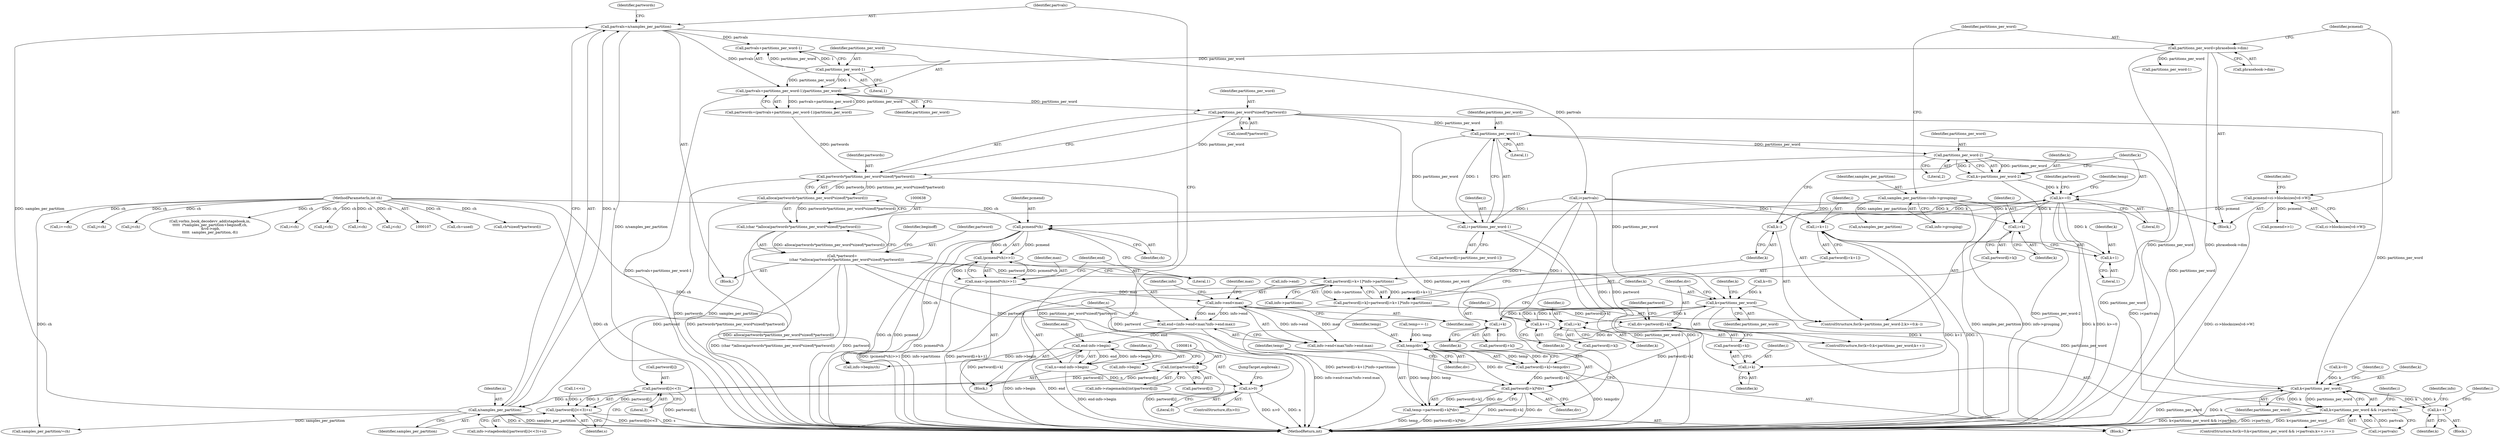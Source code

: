 digraph "0_Android_659030a2e80c38fb8da0a4eb68695349eec6778b@API" {
"1000642" [label="(Call,partitions_per_word*sizeof(*partword))"];
"1000627" [label="(Call,(partvals+partitions_per_word-1)/partitions_per_word)"];
"1000619" [label="(Call,partvals=n/samples_per_partition)"];
"1000621" [label="(Call,n/samples_per_partition)"];
"1000614" [label="(Call,n>0)"];
"1000606" [label="(Call,n=end-info->begin)"];
"1000608" [label="(Call,end-info->begin)"];
"1000593" [label="(Call,end=(info->end<max?info->end:max))"];
"1000596" [label="(Call,info->end<max)"];
"1000585" [label="(Call,max=(pcmend*ch)>>1)"];
"1000587" [label="(Call,(pcmend*ch)>>1)"];
"1000588" [label="(Call,pcmend*ch)"];
"1000155" [label="(Call,pcmend=ci->blocksizes[vd->W])"];
"1000112" [label="(MethodParameterIn,int ch)"];
"1000143" [label="(Call,samples_per_partition=info->grouping)"];
"1000630" [label="(Call,partitions_per_word-1)"];
"1000149" [label="(Call,partitions_per_word=phrasebook->dim)"];
"1000640" [label="(Call,partwords*partitions_per_word*sizeof(*partword))"];
"1000639" [label="(Call,alloca(partwords*partitions_per_word*sizeof(*partword)))"];
"1000637" [label="(Call,(char *)alloca(partwords*partitions_per_word*sizeof(*partword)))"];
"1000635" [label="(Call,*partword=\n        (char *)alloca(partwords*partitions_per_word*sizeof(*partword)))"];
"1000730" [label="(Call,partword[i+k+1]*info->partitions)"];
"1000724" [label="(Call,partword[i+k]=partword[i+k+1]*info->partitions)"];
"1000766" [label="(Call,div=partword[i+k])"];
"1000779" [label="(Call,temp/div)"];
"1000773" [label="(Call,partword[i+k]=temp/div)"];
"1000784" [label="(Call,partword[i+k]*div)"];
"1000782" [label="(Call,temp-=partword[i+k]*div)"];
"1000813" [label="(Call,(int)partword[i])"];
"1000834" [label="(Call,partword[i]<<3)"];
"1000833" [label="(Call,(partword[i]<<3)+s)"];
"1000709" [label="(Call,partitions_per_word-1)"];
"1000707" [label="(Call,i+partitions_per_word-1)"];
"1000716" [label="(Call,partitions_per_word-2)"];
"1000714" [label="(Call,k=partitions_per_word-2)"];
"1000719" [label="(Call,k>=0)"];
"1000722" [label="(Call,k--)"];
"1000727" [label="(Call,i+k)"];
"1000733" [label="(Call,i+k+1)"];
"1000735" [label="(Call,k+1)"];
"1000759" [label="(Call,k<partitions_per_word)"];
"1000762" [label="(Call,k++)"];
"1000770" [label="(Call,i+k)"];
"1000776" [label="(Call,i+k)"];
"1000787" [label="(Call,i+k)"];
"1000796" [label="(Call,k<partitions_per_word)"];
"1000795" [label="(Call,k<partitions_per_word && i<partvals)"];
"1000803" [label="(Call,k++)"];
"1000714" [label="(Call,k=partitions_per_word-2)"];
"1000796" [label="(Call,k<partitions_per_word)"];
"1000711" [label="(Literal,1)"];
"1000717" [label="(Identifier,partitions_per_word)"];
"1000784" [label="(Call,partword[i+k]*div)"];
"1000151" [label="(Call,phrasebook->dim)"];
"1000610" [label="(Call,info->begin)"];
"1000729" [label="(Identifier,k)"];
"1000695" [label="(Identifier,i)"];
"1000156" [label="(Identifier,pcmend)"];
"1000636" [label="(Identifier,partword)"];
"1000839" [label="(Identifier,s)"];
"1000609" [label="(Identifier,end)"];
"1000861" [label="(JumpTarget,eopbreak:)"];
"1000591" [label="(Literal,1)"];
"1000726" [label="(Identifier,partword)"];
"1000608" [label="(Call,end-info->begin)"];
"1000240" [label="(Call,ch=used)"];
"1000724" [label="(Call,partword[i+k]=partword[i+k+1]*info->partitions)"];
"1000635" [label="(Call,*partword=\n        (char *)alloca(partwords*partitions_per_word*sizeof(*partword)))"];
"1000780" [label="(Identifier,temp)"];
"1000587" [label="(Call,(pcmend*ch)>>1)"];
"1000762" [label="(Call,k++)"];
"1000585" [label="(Call,max=(pcmend*ch)>>1)"];
"1000818" [label="(Call,1<<s)"];
"1000639" [label="(Call,alloca(partwords*partitions_per_word*sizeof(*partword)))"];
"1000145" [label="(Call,info->grouping)"];
"1000800" [label="(Identifier,i)"];
"1000793" [label="(Identifier,k)"];
"1000709" [label="(Call,partitions_per_word-1)"];
"1000675" [label="(Call,samples_per_partition/=ch)"];
"1000811" [label="(Identifier,info)"];
"1000144" [label="(Identifier,samples_per_partition)"];
"1000772" [label="(Identifier,k)"];
"1000755" [label="(ControlStructure,for(k=0;k<partitions_per_word;k++))"];
"1000834" [label="(Call,partword[i]<<3)"];
"1000791" [label="(ControlStructure,for(k=0;k<partitions_per_word && i<partvals;k++,i++))"];
"1000734" [label="(Identifier,i)"];
"1000637" [label="(Call,(char *)alloca(partwords*partitions_per_word*sizeof(*partword)))"];
"1000597" [label="(Call,info->end)"];
"1000766" [label="(Call,div=partword[i+k])"];
"1000649" [label="(Identifier,beginoff)"];
"1000617" [label="(Block,)"];
"1000595" [label="(Call,info->end<max?info->end:max)"];
"1000593" [label="(Call,end=(info->end<max?info->end:max))"];
"1000738" [label="(Call,info->partitions)"];
"1000799" [label="(Call,i<partvals)"];
"1000143" [label="(Call,samples_per_partition=info->grouping)"];
"1000252" [label="(Call,ch*sizeof(*partword))"];
"1000167" [label="(Identifier,info)"];
"1000215" [label="(Call,partitions_per_word-1)"];
"1000206" [label="(Call,n/samples_per_partition)"];
"1000760" [label="(Identifier,k)"];
"1000719" [label="(Call,k>=0)"];
"1000596" [label="(Call,info->end<max)"];
"1000626" [label="(Identifier,partwords)"];
"1000833" [label="(Call,(partword[i]<<3)+s)"];
"1000650" [label="(Call,info->begin/ch)"];
"1000787" [label="(Call,i+k)"];
"1000631" [label="(Identifier,partitions_per_word)"];
"1000707" [label="(Call,i+partitions_per_word-1)"];
"1000588" [label="(Call,pcmend*ch)"];
"1000725" [label="(Call,partword[i+k])"];
"1000149" [label="(Call,partitions_per_word=phrasebook->dim)"];
"1000619" [label="(Call,partvals=n/samples_per_partition)"];
"1000642" [label="(Call,partitions_per_word*sizeof(*partword))"];
"1000614" [label="(Call,n>0)"];
"1000778" [label="(Identifier,k)"];
"1000644" [label="(Call,sizeof(*partword))"];
"1000731" [label="(Call,partword[i+k+1])"];
"1000607" [label="(Identifier,n)"];
"1000670" [label="(Call,i==ch)"];
"1000728" [label="(Identifier,i)"];
"1000797" [label="(Identifier,k)"];
"1000802" [label="(Block,)"];
"1000835" [label="(Call,partword[i])"];
"1000785" [label="(Call,partword[i+k])"];
"1000789" [label="(Identifier,k)"];
"1000779" [label="(Call,temp/div)"];
"1000721" [label="(Literal,0)"];
"1000783" [label="(Identifier,temp)"];
"1000586" [label="(Identifier,max)"];
"1000771" [label="(Identifier,i)"];
"1000710" [label="(Identifier,partitions_per_word)"];
"1000763" [label="(Identifier,k)"];
"1000737" [label="(Literal,1)"];
"1000730" [label="(Call,partword[i+k+1]*info->partitions)"];
"1000813" [label="(Call,(int)partword[i])"];
"1000602" [label="(Identifier,info)"];
"1000804" [label="(Identifier,k)"];
"1000622" [label="(Identifier,n)"];
"1000767" [label="(Identifier,div)"];
"1000781" [label="(Identifier,div)"];
"1000600" [label="(Identifier,max)"];
"1000155" [label="(Call,pcmend=ci->blocksizes[vd->W])"];
"1000157" [label="(Call,ci->blocksizes[vd->W])"];
"1000604" [label="(Identifier,max)"];
"1000761" [label="(Identifier,partitions_per_word)"];
"1000733" [label="(Call,i+k+1)"];
"1000742" [label="(Identifier,temp)"];
"1000474" [label="(Call,j<ch)"];
"1000829" [label="(Call,info->stagebooks[(partword[i]<<3)+s])"];
"1000722" [label="(Call,k--)"];
"1000354" [label="(Call,j<ch)"];
"1000777" [label="(Identifier,i)"];
"1000792" [label="(Call,k=0)"];
"1000795" [label="(Call,k<partitions_per_word && i<partvals)"];
"1000621" [label="(Call,n/samples_per_partition)"];
"1000776" [label="(Call,i+k)"];
"1000613" [label="(ControlStructure,if(n>0))"];
"1000623" [label="(Identifier,samples_per_partition)"];
"1000809" [label="(Call,info->stagemasks[(int)partword[i]])"];
"1000773" [label="(Call,partword[i+k]=temp/div)"];
"1000864" [label="(MethodReturn,int)"];
"1000713" [label="(ControlStructure,for(k=partitions_per_word-2;k>=0;k--))"];
"1000174" [label="(Call,pcmend>>1)"];
"1000715" [label="(Identifier,k)"];
"1000768" [label="(Call,partword[i+k])"];
"1000815" [label="(Call,partword[i])"];
"1000705" [label="(Call,partword[i+partitions_per_word-1])"];
"1000150" [label="(Identifier,partitions_per_word)"];
"1000838" [label="(Literal,3)"];
"1000774" [label="(Call,partword[i+k])"];
"1000708" [label="(Identifier,i)"];
"1000756" [label="(Call,k=0)"];
"1000759" [label="(Call,k<partitions_per_word)"];
"1000750" [label="(Call,temp==-1)"];
"1000842" [label="(Call,vorbis_book_decodevv_add(stagebook,in,\n\t\t\t\t\t  i*samples_per_partition+beginoff,ch,\n &vd->opb,\n\t\t\t\t\t  samples_per_partition,-8))"];
"1000633" [label="(Identifier,partitions_per_word)"];
"1000718" [label="(Literal,2)"];
"1000798" [label="(Identifier,partitions_per_word)"];
"1000643" [label="(Identifier,partitions_per_word)"];
"1000803" [label="(Call,k++)"];
"1000223" [label="(Call,i<ch)"];
"1000627" [label="(Call,(partvals+partitions_per_word-1)/partitions_per_word)"];
"1000628" [label="(Call,partvals+partitions_per_word-1)"];
"1000727" [label="(Call,i+k)"];
"1000775" [label="(Identifier,partword)"];
"1000694" [label="(Call,i<partvals)"];
"1000113" [label="(Block,)"];
"1000716" [label="(Call,partitions_per_word-2)"];
"1000616" [label="(Literal,0)"];
"1000735" [label="(Call,k+1)"];
"1000589" [label="(Identifier,pcmend)"];
"1000391" [label="(Call,j<ch)"];
"1000632" [label="(Literal,1)"];
"1000782" [label="(Call,temp-=partword[i+k]*div)"];
"1000764" [label="(Block,)"];
"1000112" [label="(MethodParameterIn,int ch)"];
"1000630" [label="(Call,partitions_per_word-1)"];
"1000659" [label="(Call,i<ch)"];
"1000790" [label="(Identifier,div)"];
"1000723" [label="(Identifier,k)"];
"1000806" [label="(Identifier,i)"];
"1000620" [label="(Identifier,partvals)"];
"1000788" [label="(Identifier,i)"];
"1000625" [label="(Call,partwords=(partvals+partitions_per_word-1)/partitions_per_word)"];
"1000261" [label="(Call,j<ch)"];
"1000640" [label="(Call,partwords*partitions_per_word*sizeof(*partword))"];
"1000736" [label="(Identifier,k)"];
"1000606" [label="(Call,n=end-info->begin)"];
"1000615" [label="(Identifier,n)"];
"1000770" [label="(Call,i+k)"];
"1000583" [label="(Block,)"];
"1000590" [label="(Identifier,ch)"];
"1000641" [label="(Identifier,partwords)"];
"1000720" [label="(Identifier,k)"];
"1000594" [label="(Identifier,end)"];
"1000642" -> "1000640"  [label="AST: "];
"1000642" -> "1000644"  [label="CFG: "];
"1000643" -> "1000642"  [label="AST: "];
"1000644" -> "1000642"  [label="AST: "];
"1000640" -> "1000642"  [label="CFG: "];
"1000642" -> "1000864"  [label="DDG: partitions_per_word"];
"1000642" -> "1000640"  [label="DDG: partitions_per_word"];
"1000627" -> "1000642"  [label="DDG: partitions_per_word"];
"1000642" -> "1000709"  [label="DDG: partitions_per_word"];
"1000642" -> "1000796"  [label="DDG: partitions_per_word"];
"1000627" -> "1000625"  [label="AST: "];
"1000627" -> "1000633"  [label="CFG: "];
"1000628" -> "1000627"  [label="AST: "];
"1000633" -> "1000627"  [label="AST: "];
"1000625" -> "1000627"  [label="CFG: "];
"1000627" -> "1000864"  [label="DDG: partvals+partitions_per_word-1"];
"1000627" -> "1000625"  [label="DDG: partvals+partitions_per_word-1"];
"1000627" -> "1000625"  [label="DDG: partitions_per_word"];
"1000619" -> "1000627"  [label="DDG: partvals"];
"1000630" -> "1000627"  [label="DDG: partitions_per_word"];
"1000630" -> "1000627"  [label="DDG: 1"];
"1000619" -> "1000617"  [label="AST: "];
"1000619" -> "1000621"  [label="CFG: "];
"1000620" -> "1000619"  [label="AST: "];
"1000621" -> "1000619"  [label="AST: "];
"1000626" -> "1000619"  [label="CFG: "];
"1000619" -> "1000864"  [label="DDG: n/samples_per_partition"];
"1000621" -> "1000619"  [label="DDG: n"];
"1000621" -> "1000619"  [label="DDG: samples_per_partition"];
"1000619" -> "1000628"  [label="DDG: partvals"];
"1000619" -> "1000694"  [label="DDG: partvals"];
"1000621" -> "1000623"  [label="CFG: "];
"1000622" -> "1000621"  [label="AST: "];
"1000623" -> "1000621"  [label="AST: "];
"1000621" -> "1000864"  [label="DDG: n"];
"1000621" -> "1000864"  [label="DDG: samples_per_partition"];
"1000614" -> "1000621"  [label="DDG: n"];
"1000143" -> "1000621"  [label="DDG: samples_per_partition"];
"1000621" -> "1000675"  [label="DDG: samples_per_partition"];
"1000614" -> "1000613"  [label="AST: "];
"1000614" -> "1000616"  [label="CFG: "];
"1000615" -> "1000614"  [label="AST: "];
"1000616" -> "1000614"  [label="AST: "];
"1000620" -> "1000614"  [label="CFG: "];
"1000861" -> "1000614"  [label="CFG: "];
"1000614" -> "1000864"  [label="DDG: n>0"];
"1000614" -> "1000864"  [label="DDG: n"];
"1000606" -> "1000614"  [label="DDG: n"];
"1000606" -> "1000583"  [label="AST: "];
"1000606" -> "1000608"  [label="CFG: "];
"1000607" -> "1000606"  [label="AST: "];
"1000608" -> "1000606"  [label="AST: "];
"1000615" -> "1000606"  [label="CFG: "];
"1000606" -> "1000864"  [label="DDG: end-info->begin"];
"1000608" -> "1000606"  [label="DDG: end"];
"1000608" -> "1000606"  [label="DDG: info->begin"];
"1000608" -> "1000610"  [label="CFG: "];
"1000609" -> "1000608"  [label="AST: "];
"1000610" -> "1000608"  [label="AST: "];
"1000608" -> "1000864"  [label="DDG: info->begin"];
"1000608" -> "1000864"  [label="DDG: end"];
"1000593" -> "1000608"  [label="DDG: end"];
"1000608" -> "1000650"  [label="DDG: info->begin"];
"1000593" -> "1000583"  [label="AST: "];
"1000593" -> "1000595"  [label="CFG: "];
"1000594" -> "1000593"  [label="AST: "];
"1000595" -> "1000593"  [label="AST: "];
"1000607" -> "1000593"  [label="CFG: "];
"1000593" -> "1000864"  [label="DDG: info->end<max?info->end:max"];
"1000596" -> "1000593"  [label="DDG: info->end"];
"1000596" -> "1000593"  [label="DDG: max"];
"1000596" -> "1000595"  [label="AST: "];
"1000596" -> "1000600"  [label="CFG: "];
"1000597" -> "1000596"  [label="AST: "];
"1000600" -> "1000596"  [label="AST: "];
"1000602" -> "1000596"  [label="CFG: "];
"1000604" -> "1000596"  [label="CFG: "];
"1000585" -> "1000596"  [label="DDG: max"];
"1000596" -> "1000595"  [label="DDG: info->end"];
"1000596" -> "1000595"  [label="DDG: max"];
"1000585" -> "1000583"  [label="AST: "];
"1000585" -> "1000587"  [label="CFG: "];
"1000586" -> "1000585"  [label="AST: "];
"1000587" -> "1000585"  [label="AST: "];
"1000594" -> "1000585"  [label="CFG: "];
"1000585" -> "1000864"  [label="DDG: (pcmend*ch)>>1"];
"1000587" -> "1000585"  [label="DDG: pcmend*ch"];
"1000587" -> "1000585"  [label="DDG: 1"];
"1000587" -> "1000591"  [label="CFG: "];
"1000588" -> "1000587"  [label="AST: "];
"1000591" -> "1000587"  [label="AST: "];
"1000587" -> "1000864"  [label="DDG: pcmend*ch"];
"1000588" -> "1000587"  [label="DDG: pcmend"];
"1000588" -> "1000587"  [label="DDG: ch"];
"1000588" -> "1000590"  [label="CFG: "];
"1000589" -> "1000588"  [label="AST: "];
"1000590" -> "1000588"  [label="AST: "];
"1000591" -> "1000588"  [label="CFG: "];
"1000588" -> "1000864"  [label="DDG: pcmend"];
"1000588" -> "1000864"  [label="DDG: ch"];
"1000155" -> "1000588"  [label="DDG: pcmend"];
"1000112" -> "1000588"  [label="DDG: ch"];
"1000588" -> "1000650"  [label="DDG: ch"];
"1000155" -> "1000113"  [label="AST: "];
"1000155" -> "1000157"  [label="CFG: "];
"1000156" -> "1000155"  [label="AST: "];
"1000157" -> "1000155"  [label="AST: "];
"1000167" -> "1000155"  [label="CFG: "];
"1000155" -> "1000864"  [label="DDG: ci->blocksizes[vd->W]"];
"1000155" -> "1000174"  [label="DDG: pcmend"];
"1000112" -> "1000107"  [label="AST: "];
"1000112" -> "1000864"  [label="DDG: ch"];
"1000112" -> "1000223"  [label="DDG: ch"];
"1000112" -> "1000240"  [label="DDG: ch"];
"1000112" -> "1000252"  [label="DDG: ch"];
"1000112" -> "1000261"  [label="DDG: ch"];
"1000112" -> "1000354"  [label="DDG: ch"];
"1000112" -> "1000391"  [label="DDG: ch"];
"1000112" -> "1000474"  [label="DDG: ch"];
"1000112" -> "1000650"  [label="DDG: ch"];
"1000112" -> "1000659"  [label="DDG: ch"];
"1000112" -> "1000670"  [label="DDG: ch"];
"1000112" -> "1000675"  [label="DDG: ch"];
"1000112" -> "1000842"  [label="DDG: ch"];
"1000143" -> "1000113"  [label="AST: "];
"1000143" -> "1000145"  [label="CFG: "];
"1000144" -> "1000143"  [label="AST: "];
"1000145" -> "1000143"  [label="AST: "];
"1000150" -> "1000143"  [label="CFG: "];
"1000143" -> "1000864"  [label="DDG: samples_per_partition"];
"1000143" -> "1000864"  [label="DDG: info->grouping"];
"1000143" -> "1000206"  [label="DDG: samples_per_partition"];
"1000630" -> "1000628"  [label="AST: "];
"1000630" -> "1000632"  [label="CFG: "];
"1000631" -> "1000630"  [label="AST: "];
"1000632" -> "1000630"  [label="AST: "];
"1000628" -> "1000630"  [label="CFG: "];
"1000630" -> "1000628"  [label="DDG: partitions_per_word"];
"1000630" -> "1000628"  [label="DDG: 1"];
"1000149" -> "1000630"  [label="DDG: partitions_per_word"];
"1000149" -> "1000113"  [label="AST: "];
"1000149" -> "1000151"  [label="CFG: "];
"1000150" -> "1000149"  [label="AST: "];
"1000151" -> "1000149"  [label="AST: "];
"1000156" -> "1000149"  [label="CFG: "];
"1000149" -> "1000864"  [label="DDG: phrasebook->dim"];
"1000149" -> "1000864"  [label="DDG: partitions_per_word"];
"1000149" -> "1000215"  [label="DDG: partitions_per_word"];
"1000640" -> "1000639"  [label="AST: "];
"1000641" -> "1000640"  [label="AST: "];
"1000639" -> "1000640"  [label="CFG: "];
"1000640" -> "1000864"  [label="DDG: partwords"];
"1000640" -> "1000864"  [label="DDG: partitions_per_word*sizeof(*partword)"];
"1000640" -> "1000639"  [label="DDG: partwords"];
"1000640" -> "1000639"  [label="DDG: partitions_per_word*sizeof(*partword)"];
"1000625" -> "1000640"  [label="DDG: partwords"];
"1000639" -> "1000637"  [label="AST: "];
"1000637" -> "1000639"  [label="CFG: "];
"1000639" -> "1000864"  [label="DDG: partwords*partitions_per_word*sizeof(*partword)"];
"1000639" -> "1000637"  [label="DDG: partwords*partitions_per_word*sizeof(*partword)"];
"1000637" -> "1000635"  [label="AST: "];
"1000638" -> "1000637"  [label="AST: "];
"1000635" -> "1000637"  [label="CFG: "];
"1000637" -> "1000864"  [label="DDG: alloca(partwords*partitions_per_word*sizeof(*partword))"];
"1000637" -> "1000635"  [label="DDG: alloca(partwords*partitions_per_word*sizeof(*partword))"];
"1000635" -> "1000617"  [label="AST: "];
"1000636" -> "1000635"  [label="AST: "];
"1000649" -> "1000635"  [label="CFG: "];
"1000635" -> "1000864"  [label="DDG: (char *)alloca(partwords*partitions_per_word*sizeof(*partword))"];
"1000635" -> "1000864"  [label="DDG: partword"];
"1000635" -> "1000730"  [label="DDG: partword"];
"1000635" -> "1000766"  [label="DDG: partword"];
"1000635" -> "1000784"  [label="DDG: partword"];
"1000635" -> "1000813"  [label="DDG: partword"];
"1000635" -> "1000834"  [label="DDG: partword"];
"1000730" -> "1000724"  [label="AST: "];
"1000730" -> "1000738"  [label="CFG: "];
"1000731" -> "1000730"  [label="AST: "];
"1000738" -> "1000730"  [label="AST: "];
"1000724" -> "1000730"  [label="CFG: "];
"1000730" -> "1000864"  [label="DDG: info->partitions"];
"1000730" -> "1000864"  [label="DDG: partword[i+k+1]"];
"1000730" -> "1000724"  [label="DDG: partword[i+k+1]"];
"1000730" -> "1000724"  [label="DDG: info->partitions"];
"1000724" -> "1000713"  [label="AST: "];
"1000725" -> "1000724"  [label="AST: "];
"1000723" -> "1000724"  [label="CFG: "];
"1000724" -> "1000864"  [label="DDG: partword[i+k+1]*info->partitions"];
"1000724" -> "1000864"  [label="DDG: partword[i+k]"];
"1000724" -> "1000766"  [label="DDG: partword[i+k]"];
"1000766" -> "1000764"  [label="AST: "];
"1000766" -> "1000768"  [label="CFG: "];
"1000767" -> "1000766"  [label="AST: "];
"1000768" -> "1000766"  [label="AST: "];
"1000775" -> "1000766"  [label="CFG: "];
"1000784" -> "1000766"  [label="DDG: partword[i+k]"];
"1000766" -> "1000779"  [label="DDG: div"];
"1000779" -> "1000773"  [label="AST: "];
"1000779" -> "1000781"  [label="CFG: "];
"1000780" -> "1000779"  [label="AST: "];
"1000781" -> "1000779"  [label="AST: "];
"1000773" -> "1000779"  [label="CFG: "];
"1000779" -> "1000773"  [label="DDG: temp"];
"1000779" -> "1000773"  [label="DDG: div"];
"1000750" -> "1000779"  [label="DDG: temp"];
"1000782" -> "1000779"  [label="DDG: temp"];
"1000779" -> "1000782"  [label="DDG: temp"];
"1000779" -> "1000784"  [label="DDG: div"];
"1000773" -> "1000764"  [label="AST: "];
"1000774" -> "1000773"  [label="AST: "];
"1000783" -> "1000773"  [label="CFG: "];
"1000773" -> "1000864"  [label="DDG: temp/div"];
"1000773" -> "1000784"  [label="DDG: partword[i+k]"];
"1000784" -> "1000782"  [label="AST: "];
"1000784" -> "1000790"  [label="CFG: "];
"1000785" -> "1000784"  [label="AST: "];
"1000790" -> "1000784"  [label="AST: "];
"1000782" -> "1000784"  [label="CFG: "];
"1000784" -> "1000864"  [label="DDG: partword[i+k]"];
"1000784" -> "1000864"  [label="DDG: div"];
"1000784" -> "1000782"  [label="DDG: partword[i+k]"];
"1000784" -> "1000782"  [label="DDG: div"];
"1000782" -> "1000764"  [label="AST: "];
"1000783" -> "1000782"  [label="AST: "];
"1000763" -> "1000782"  [label="CFG: "];
"1000782" -> "1000864"  [label="DDG: temp"];
"1000782" -> "1000864"  [label="DDG: partword[i+k]*div"];
"1000813" -> "1000809"  [label="AST: "];
"1000813" -> "1000815"  [label="CFG: "];
"1000814" -> "1000813"  [label="AST: "];
"1000815" -> "1000813"  [label="AST: "];
"1000809" -> "1000813"  [label="CFG: "];
"1000813" -> "1000864"  [label="DDG: partword[i]"];
"1000834" -> "1000813"  [label="DDG: partword[i]"];
"1000813" -> "1000834"  [label="DDG: partword[i]"];
"1000834" -> "1000833"  [label="AST: "];
"1000834" -> "1000838"  [label="CFG: "];
"1000835" -> "1000834"  [label="AST: "];
"1000838" -> "1000834"  [label="AST: "];
"1000839" -> "1000834"  [label="CFG: "];
"1000834" -> "1000864"  [label="DDG: partword[i]"];
"1000834" -> "1000833"  [label="DDG: partword[i]"];
"1000834" -> "1000833"  [label="DDG: 3"];
"1000833" -> "1000829"  [label="AST: "];
"1000833" -> "1000839"  [label="CFG: "];
"1000839" -> "1000833"  [label="AST: "];
"1000829" -> "1000833"  [label="CFG: "];
"1000833" -> "1000864"  [label="DDG: partword[i]<<3"];
"1000833" -> "1000864"  [label="DDG: s"];
"1000818" -> "1000833"  [label="DDG: s"];
"1000709" -> "1000707"  [label="AST: "];
"1000709" -> "1000711"  [label="CFG: "];
"1000710" -> "1000709"  [label="AST: "];
"1000711" -> "1000709"  [label="AST: "];
"1000707" -> "1000709"  [label="CFG: "];
"1000709" -> "1000707"  [label="DDG: partitions_per_word"];
"1000709" -> "1000707"  [label="DDG: 1"];
"1000796" -> "1000709"  [label="DDG: partitions_per_word"];
"1000709" -> "1000716"  [label="DDG: partitions_per_word"];
"1000707" -> "1000705"  [label="AST: "];
"1000708" -> "1000707"  [label="AST: "];
"1000705" -> "1000707"  [label="CFG: "];
"1000707" -> "1000864"  [label="DDG: partitions_per_word-1"];
"1000707" -> "1000864"  [label="DDG: i"];
"1000694" -> "1000707"  [label="DDG: i"];
"1000716" -> "1000714"  [label="AST: "];
"1000716" -> "1000718"  [label="CFG: "];
"1000717" -> "1000716"  [label="AST: "];
"1000718" -> "1000716"  [label="AST: "];
"1000714" -> "1000716"  [label="CFG: "];
"1000716" -> "1000864"  [label="DDG: partitions_per_word"];
"1000716" -> "1000714"  [label="DDG: partitions_per_word"];
"1000716" -> "1000714"  [label="DDG: 2"];
"1000716" -> "1000759"  [label="DDG: partitions_per_word"];
"1000714" -> "1000713"  [label="AST: "];
"1000715" -> "1000714"  [label="AST: "];
"1000720" -> "1000714"  [label="CFG: "];
"1000714" -> "1000864"  [label="DDG: partitions_per_word-2"];
"1000714" -> "1000719"  [label="DDG: k"];
"1000719" -> "1000713"  [label="AST: "];
"1000719" -> "1000721"  [label="CFG: "];
"1000720" -> "1000719"  [label="AST: "];
"1000721" -> "1000719"  [label="AST: "];
"1000726" -> "1000719"  [label="CFG: "];
"1000742" -> "1000719"  [label="CFG: "];
"1000719" -> "1000864"  [label="DDG: k"];
"1000719" -> "1000864"  [label="DDG: k>=0"];
"1000722" -> "1000719"  [label="DDG: k"];
"1000719" -> "1000722"  [label="DDG: k"];
"1000719" -> "1000727"  [label="DDG: k"];
"1000719" -> "1000733"  [label="DDG: k"];
"1000719" -> "1000735"  [label="DDG: k"];
"1000722" -> "1000713"  [label="AST: "];
"1000722" -> "1000723"  [label="CFG: "];
"1000723" -> "1000722"  [label="AST: "];
"1000720" -> "1000722"  [label="CFG: "];
"1000727" -> "1000725"  [label="AST: "];
"1000727" -> "1000729"  [label="CFG: "];
"1000728" -> "1000727"  [label="AST: "];
"1000729" -> "1000727"  [label="AST: "];
"1000725" -> "1000727"  [label="CFG: "];
"1000694" -> "1000727"  [label="DDG: i"];
"1000733" -> "1000731"  [label="AST: "];
"1000733" -> "1000735"  [label="CFG: "];
"1000734" -> "1000733"  [label="AST: "];
"1000735" -> "1000733"  [label="AST: "];
"1000731" -> "1000733"  [label="CFG: "];
"1000733" -> "1000864"  [label="DDG: k+1"];
"1000733" -> "1000864"  [label="DDG: i"];
"1000694" -> "1000733"  [label="DDG: i"];
"1000735" -> "1000737"  [label="CFG: "];
"1000736" -> "1000735"  [label="AST: "];
"1000737" -> "1000735"  [label="AST: "];
"1000759" -> "1000755"  [label="AST: "];
"1000759" -> "1000761"  [label="CFG: "];
"1000760" -> "1000759"  [label="AST: "];
"1000761" -> "1000759"  [label="AST: "];
"1000767" -> "1000759"  [label="CFG: "];
"1000793" -> "1000759"  [label="CFG: "];
"1000756" -> "1000759"  [label="DDG: k"];
"1000762" -> "1000759"  [label="DDG: k"];
"1000759" -> "1000762"  [label="DDG: k"];
"1000759" -> "1000770"  [label="DDG: k"];
"1000759" -> "1000776"  [label="DDG: k"];
"1000759" -> "1000787"  [label="DDG: k"];
"1000759" -> "1000796"  [label="DDG: partitions_per_word"];
"1000762" -> "1000755"  [label="AST: "];
"1000762" -> "1000763"  [label="CFG: "];
"1000763" -> "1000762"  [label="AST: "];
"1000760" -> "1000762"  [label="CFG: "];
"1000770" -> "1000768"  [label="AST: "];
"1000770" -> "1000772"  [label="CFG: "];
"1000771" -> "1000770"  [label="AST: "];
"1000772" -> "1000770"  [label="AST: "];
"1000768" -> "1000770"  [label="CFG: "];
"1000694" -> "1000770"  [label="DDG: i"];
"1000776" -> "1000774"  [label="AST: "];
"1000776" -> "1000778"  [label="CFG: "];
"1000777" -> "1000776"  [label="AST: "];
"1000778" -> "1000776"  [label="AST: "];
"1000774" -> "1000776"  [label="CFG: "];
"1000694" -> "1000776"  [label="DDG: i"];
"1000787" -> "1000785"  [label="AST: "];
"1000787" -> "1000789"  [label="CFG: "];
"1000788" -> "1000787"  [label="AST: "];
"1000789" -> "1000787"  [label="AST: "];
"1000785" -> "1000787"  [label="CFG: "];
"1000694" -> "1000787"  [label="DDG: i"];
"1000796" -> "1000795"  [label="AST: "];
"1000796" -> "1000798"  [label="CFG: "];
"1000797" -> "1000796"  [label="AST: "];
"1000798" -> "1000796"  [label="AST: "];
"1000800" -> "1000796"  [label="CFG: "];
"1000795" -> "1000796"  [label="CFG: "];
"1000796" -> "1000864"  [label="DDG: partitions_per_word"];
"1000796" -> "1000864"  [label="DDG: k"];
"1000796" -> "1000795"  [label="DDG: k"];
"1000796" -> "1000795"  [label="DDG: partitions_per_word"];
"1000792" -> "1000796"  [label="DDG: k"];
"1000803" -> "1000796"  [label="DDG: k"];
"1000796" -> "1000803"  [label="DDG: k"];
"1000795" -> "1000791"  [label="AST: "];
"1000795" -> "1000799"  [label="CFG: "];
"1000799" -> "1000795"  [label="AST: "];
"1000695" -> "1000795"  [label="CFG: "];
"1000811" -> "1000795"  [label="CFG: "];
"1000795" -> "1000864"  [label="DDG: k<partitions_per_word"];
"1000795" -> "1000864"  [label="DDG: k<partitions_per_word && i<partvals"];
"1000795" -> "1000864"  [label="DDG: i<partvals"];
"1000799" -> "1000795"  [label="DDG: i"];
"1000799" -> "1000795"  [label="DDG: partvals"];
"1000694" -> "1000795"  [label="DDG: i<partvals"];
"1000803" -> "1000802"  [label="AST: "];
"1000803" -> "1000804"  [label="CFG: "];
"1000804" -> "1000803"  [label="AST: "];
"1000806" -> "1000803"  [label="CFG: "];
}
